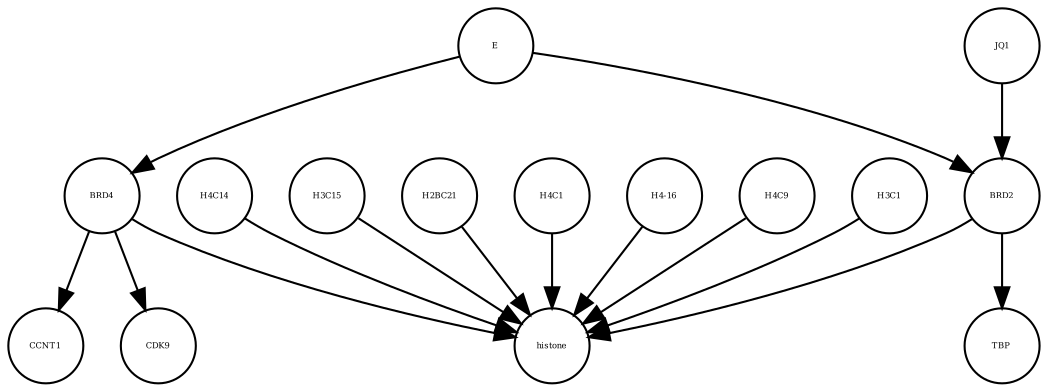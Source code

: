 strict digraph  {
BRD4 [annotation="", bipartite=0, cls=macromolecule, fontsize=4, label=BRD4, shape=circle];
H4C14 [annotation="", bipartite=0, cls=macromolecule, fontsize=4, label=H4C14, shape=circle];
H3C15 [annotation="", bipartite=0, cls=macromolecule, fontsize=4, label=H3C15, shape=circle];
CCNT1 [annotation="", bipartite=0, cls=macromolecule, fontsize=4, label=CCNT1, shape=circle];
H2BC21 [annotation="", bipartite=0, cls=macromolecule, fontsize=4, label=H2BC21, shape=circle];
E [annotation=urn_miriam_ncbiprotein_BCD58755, bipartite=0, cls=macromolecule, fontsize=4, label=E, shape=circle];
TBP [annotation="", bipartite=0, cls=macromolecule, fontsize=4, label=TBP, shape=circle];
H4C1 [annotation="", bipartite=0, cls=macromolecule, fontsize=4, label=H4C1, shape=circle];
BRD2 [annotation="", bipartite=0, cls=macromolecule, fontsize=4, label=BRD2, shape=circle];
JQ1 [annotation="", bipartite=0, cls=macromolecule, fontsize=4, label=JQ1, shape=circle];
"H4-16" [annotation="", bipartite=0, cls=macromolecule, fontsize=4, label="H4-16", shape=circle];
H4C9 [annotation="", bipartite=0, cls=macromolecule, fontsize=4, label=H4C9, shape=circle];
histone [annotation="", bipartite=0, cls=complex, fontsize=4, label=histone, shape=circle];
H3C1 [annotation="", bipartite=0, cls=macromolecule, fontsize=4, label=H3C1, shape=circle];
CDK9 [annotation="", bipartite=0, cls=macromolecule, fontsize=4, label=CDK9, shape=circle];
BRD4 -> histone  [annotation="urn_miriam_doi_10.1038%2Fnsmb.3228.|urn_miriam_doi_10.1016%2Fj.molcel.2008.01.018", interaction_type=catalysis];
BRD4 -> CDK9  [annotation=urn_miriam_taxonomy_10090, interaction_type=catalysis];
BRD4 -> CCNT1  [annotation="", interaction_type=catalysis];
H4C14 -> histone  [annotation="", interaction_type=production];
H3C15 -> histone  [annotation="", interaction_type=production];
H2BC21 -> histone  [annotation="", interaction_type=production];
E -> BRD2  [annotation="urn_miriam_doi_10.1038%2Fs41586-020-2286-9|urn_miriam_doi_10.1080%2F15592294.2018.1469891", interaction_type=inhibition];
E -> BRD4  [annotation="urn_miriam_doi_10.1038%2Fs41586-020-2286-9", interaction_type=inhibition];
H4C1 -> histone  [annotation="", interaction_type=production];
BRD2 -> histone  [annotation="urn_miriam_doi_10.1038%2Fnsmb.3228.|urn_miriam_doi_10.1016%2Fj.molcel.2008.01.018", interaction_type=catalysis];
BRD2 -> TBP  [annotation="urn_miriam_doi_10.1007%2Fs11010-006-9223-6", interaction_type=catalysis];
JQ1 -> BRD2  [annotation="urn_miriam_doi_10.1038%2Fs41586-020-2286-9|urn_miriam_doi_10.1080%2F15592294.2018.1469891", interaction_type=inhibition];
"H4-16" -> histone  [annotation="", interaction_type=production];
H4C9 -> histone  [annotation="", interaction_type=production];
H3C1 -> histone  [annotation="", interaction_type=production];
}

